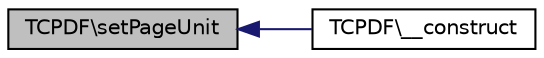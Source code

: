 digraph G
{
  edge [fontname="Helvetica",fontsize="10",labelfontname="Helvetica",labelfontsize="10"];
  node [fontname="Helvetica",fontsize="10",shape=record];
  rankdir="LR";
  Node1 [label="TCPDF\\setPageUnit",height=0.2,width=0.4,color="black", fillcolor="grey75", style="filled" fontcolor="black"];
  Node1 -> Node2 [dir="back",color="midnightblue",fontsize="10",style="solid",fontname="Helvetica"];
  Node2 [label="TCPDF\\__construct",height=0.2,width=0.4,color="black", fillcolor="white", style="filled",URL="$classTCPDF.html#a134232ae3ad1ec186ed45046f94b7755",tooltip="This is the class constructor."];
}
